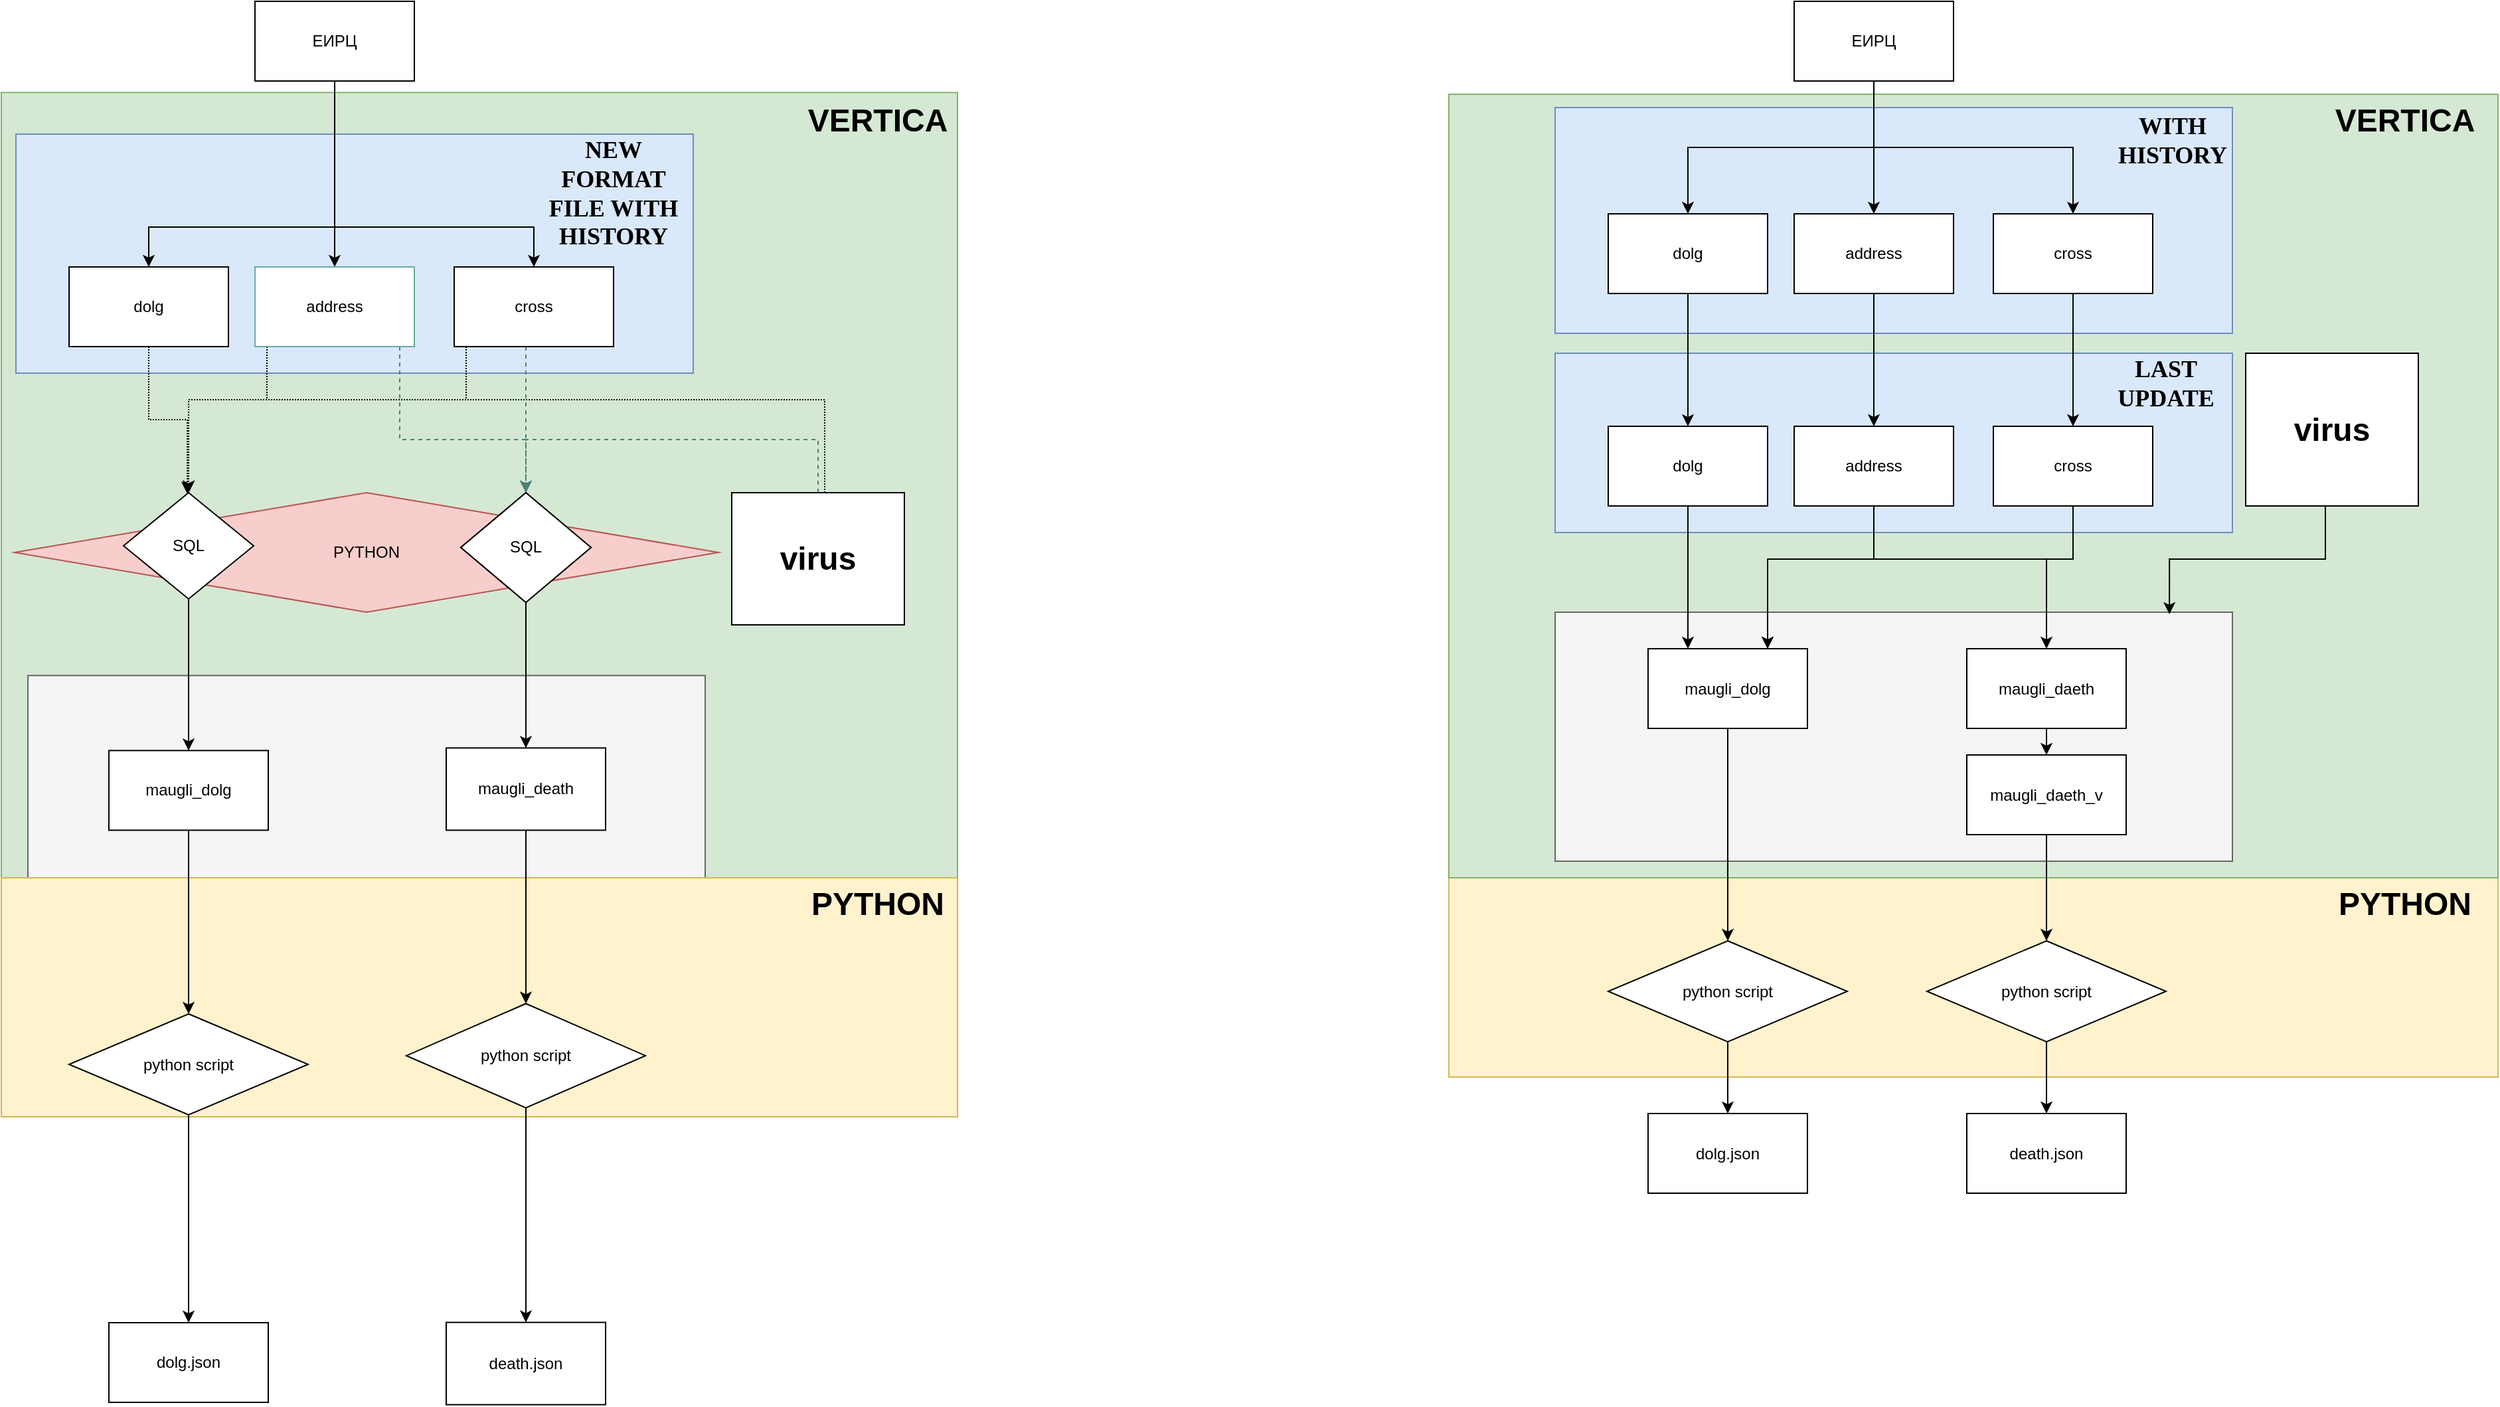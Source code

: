 <mxfile version="14.2.9" type="github">
  <diagram id="lFJEltrvhaYtgHILa2qo" name="Page-1">
    <mxGraphModel dx="1951" dy="1880" grid="1" gridSize="10" guides="1" tooltips="1" connect="1" arrows="1" fold="1" page="1" pageScale="1" pageWidth="1169" pageHeight="1654" math="0" shadow="0">
      <root>
        <mxCell id="0" />
        <mxCell id="1" parent="0" />
        <mxCell id="IBGktmHR25dJkQ-fJBua-20" value="" style="rounded=0;whiteSpace=wrap;html=1;fillColor=#d5e8d4;strokeColor=#82b366;" vertex="1" parent="1">
          <mxGeometry x="-900" y="148.66" width="720" height="591.34" as="geometry" />
        </mxCell>
        <mxCell id="IBGktmHR25dJkQ-fJBua-21" value="&lt;h1 style=&quot;font-size: 14px&quot;&gt;&lt;br&gt;&lt;/h1&gt;" style="whiteSpace=wrap;html=1;align=right;fillColor=#f5f5f5;strokeColor=#666666;fontColor=#333333;" vertex="1" parent="1">
          <mxGeometry x="-880" y="587.693" width="510" height="172.952" as="geometry" />
        </mxCell>
        <mxCell id="IBGktmHR25dJkQ-fJBua-75" value="PYTHON" style="rhombus;whiteSpace=wrap;html=1;shadow=0;fillColor=#f8cecc;strokeColor=#b85450;" vertex="1" parent="1">
          <mxGeometry x="-890" y="450" width="530" height="90" as="geometry" />
        </mxCell>
        <mxCell id="IBGktmHR25dJkQ-fJBua-19" value="" style="rounded=0;whiteSpace=wrap;html=1;shadow=0;fillColor=#fff2cc;strokeColor=#d6b656;" vertex="1" parent="1">
          <mxGeometry x="-900" y="740" width="720" height="180" as="geometry" />
        </mxCell>
        <mxCell id="IBGktmHR25dJkQ-fJBua-17" value="" style="rounded=0;whiteSpace=wrap;html=1;shadow=0;fillColor=#fff2cc;strokeColor=#d6b656;" vertex="1" parent="1">
          <mxGeometry x="190" y="740" width="790" height="150" as="geometry" />
        </mxCell>
        <mxCell id="IBGktmHR25dJkQ-fJBua-12" value="" style="rounded=0;whiteSpace=wrap;html=1;fillColor=#d5e8d4;strokeColor=#82b366;" vertex="1" parent="1">
          <mxGeometry x="190" y="150" width="790" height="590" as="geometry" />
        </mxCell>
        <mxCell id="TO9IgFeLMEn5EproTfnc-32" value="&lt;h1 style=&quot;font-size: 14px&quot;&gt;&lt;br&gt;&lt;/h1&gt;" style="whiteSpace=wrap;html=1;align=right;fillColor=#f5f5f5;strokeColor=#666666;fontColor=#333333;" parent="1" vertex="1">
          <mxGeometry x="270" y="540" width="510" height="187.5" as="geometry" />
        </mxCell>
        <mxCell id="TO9IgFeLMEn5EproTfnc-30" value="&lt;h1 style=&quot;font-size: 14px&quot;&gt;&lt;br&gt;&lt;/h1&gt;" style="whiteSpace=wrap;html=1;align=right;fillColor=#dae8fc;strokeColor=#6c8ebf;" parent="1" vertex="1">
          <mxGeometry x="270" y="345" width="510" height="135" as="geometry" />
        </mxCell>
        <mxCell id="TO9IgFeLMEn5EproTfnc-10" value="&lt;h1 style=&quot;font-size: 14px&quot;&gt;&lt;br&gt;&lt;/h1&gt;" style="whiteSpace=wrap;html=1;align=right;fillColor=#dae8fc;strokeColor=#6c8ebf;" parent="1" vertex="1">
          <mxGeometry x="270" y="160" width="510" height="170" as="geometry" />
        </mxCell>
        <mxCell id="TO9IgFeLMEn5EproTfnc-3" style="edgeStyle=orthogonalEdgeStyle;orthogonalLoop=1;jettySize=auto;html=1;entryX=0.5;entryY=0;entryDx=0;entryDy=0;rounded=0;" parent="1" source="TO9IgFeLMEn5EproTfnc-1" target="TO9IgFeLMEn5EproTfnc-2" edge="1">
          <mxGeometry relative="1" as="geometry">
            <Array as="points">
              <mxPoint x="510" y="190" />
              <mxPoint x="370" y="190" />
            </Array>
          </mxGeometry>
        </mxCell>
        <mxCell id="TO9IgFeLMEn5EproTfnc-6" style="edgeStyle=orthogonalEdgeStyle;orthogonalLoop=1;jettySize=auto;html=1;" parent="1" source="TO9IgFeLMEn5EproTfnc-1" target="TO9IgFeLMEn5EproTfnc-4" edge="1">
          <mxGeometry relative="1" as="geometry" />
        </mxCell>
        <mxCell id="TO9IgFeLMEn5EproTfnc-7" style="edgeStyle=orthogonalEdgeStyle;orthogonalLoop=1;jettySize=auto;html=1;rounded=0;" parent="1" source="TO9IgFeLMEn5EproTfnc-1" target="TO9IgFeLMEn5EproTfnc-5" edge="1">
          <mxGeometry relative="1" as="geometry">
            <Array as="points">
              <mxPoint x="510" y="190" />
              <mxPoint x="660" y="190" />
            </Array>
          </mxGeometry>
        </mxCell>
        <mxCell id="TO9IgFeLMEn5EproTfnc-1" value="ЕИРЦ" style="whiteSpace=wrap;html=1;" parent="1" vertex="1">
          <mxGeometry x="450" y="80" width="120" height="60" as="geometry" />
        </mxCell>
        <mxCell id="TO9IgFeLMEn5EproTfnc-15" style="edgeStyle=orthogonalEdgeStyle;orthogonalLoop=1;jettySize=auto;html=1;entryX=0.5;entryY=0;entryDx=0;entryDy=0;" parent="1" source="TO9IgFeLMEn5EproTfnc-2" target="TO9IgFeLMEn5EproTfnc-12" edge="1">
          <mxGeometry relative="1" as="geometry" />
        </mxCell>
        <mxCell id="TO9IgFeLMEn5EproTfnc-2" value="dolg" style="whiteSpace=wrap;html=1;" parent="1" vertex="1">
          <mxGeometry x="310" y="240" width="120" height="60" as="geometry" />
        </mxCell>
        <mxCell id="TO9IgFeLMEn5EproTfnc-16" style="edgeStyle=orthogonalEdgeStyle;orthogonalLoop=1;jettySize=auto;html=1;" parent="1" source="TO9IgFeLMEn5EproTfnc-4" target="TO9IgFeLMEn5EproTfnc-13" edge="1">
          <mxGeometry relative="1" as="geometry" />
        </mxCell>
        <mxCell id="TO9IgFeLMEn5EproTfnc-4" value="address" style="whiteSpace=wrap;html=1;" parent="1" vertex="1">
          <mxGeometry x="450" y="240" width="120" height="60" as="geometry" />
        </mxCell>
        <mxCell id="TO9IgFeLMEn5EproTfnc-17" style="edgeStyle=orthogonalEdgeStyle;orthogonalLoop=1;jettySize=auto;html=1;entryX=0.5;entryY=0;entryDx=0;entryDy=0;" parent="1" source="TO9IgFeLMEn5EproTfnc-5" target="TO9IgFeLMEn5EproTfnc-14" edge="1">
          <mxGeometry relative="1" as="geometry" />
        </mxCell>
        <mxCell id="TO9IgFeLMEn5EproTfnc-5" value="cross" style="whiteSpace=wrap;html=1;" parent="1" vertex="1">
          <mxGeometry x="600" y="240" width="120" height="60" as="geometry" />
        </mxCell>
        <mxCell id="TO9IgFeLMEn5EproTfnc-23" style="edgeStyle=orthogonalEdgeStyle;orthogonalLoop=1;jettySize=auto;html=1;entryX=0.25;entryY=0;entryDx=0;entryDy=0;" parent="1" source="TO9IgFeLMEn5EproTfnc-12" target="TO9IgFeLMEn5EproTfnc-20" edge="1">
          <mxGeometry relative="1" as="geometry">
            <mxPoint x="400" y="520" as="targetPoint" />
            <Array as="points">
              <mxPoint x="370" y="500" />
              <mxPoint x="370" y="500" />
            </Array>
          </mxGeometry>
        </mxCell>
        <mxCell id="TO9IgFeLMEn5EproTfnc-12" value="dolg" style="whiteSpace=wrap;html=1;" parent="1" vertex="1">
          <mxGeometry x="310" y="400" width="120" height="60" as="geometry" />
        </mxCell>
        <mxCell id="TO9IgFeLMEn5EproTfnc-22" style="edgeStyle=orthogonalEdgeStyle;orthogonalLoop=1;jettySize=auto;html=1;entryX=0.75;entryY=0;entryDx=0;entryDy=0;rounded=0;" parent="1" source="TO9IgFeLMEn5EproTfnc-13" target="TO9IgFeLMEn5EproTfnc-20" edge="1">
          <mxGeometry relative="1" as="geometry">
            <mxPoint x="430" y="490" as="targetPoint" />
            <Array as="points">
              <mxPoint x="510" y="500" />
              <mxPoint x="430" y="500" />
            </Array>
          </mxGeometry>
        </mxCell>
        <mxCell id="TO9IgFeLMEn5EproTfnc-13" value="address" style="whiteSpace=wrap;html=1;" parent="1" vertex="1">
          <mxGeometry x="450" y="400" width="120" height="60" as="geometry" />
        </mxCell>
        <mxCell id="TO9IgFeLMEn5EproTfnc-26" style="edgeStyle=orthogonalEdgeStyle;orthogonalLoop=1;jettySize=auto;html=1;entryX=0.5;entryY=0;entryDx=0;entryDy=0;strokeColor=none;rounded=0;" parent="1" source="TO9IgFeLMEn5EproTfnc-14" target="TO9IgFeLMEn5EproTfnc-21" edge="1">
          <mxGeometry relative="1" as="geometry">
            <Array as="points">
              <mxPoint x="660" y="480" />
              <mxPoint x="640" y="480" />
            </Array>
          </mxGeometry>
        </mxCell>
        <mxCell id="TO9IgFeLMEn5EproTfnc-14" value="cross" style="whiteSpace=wrap;html=1;" parent="1" vertex="1">
          <mxGeometry x="600" y="400" width="120" height="60" as="geometry" />
        </mxCell>
        <mxCell id="TO9IgFeLMEn5EproTfnc-18" value="&lt;h2&gt;&lt;font face=&quot;Comic Sans MS&quot;&gt;WITH HISTORY&lt;/font&gt;&lt;/h2&gt;" style="text;html=1;strokeColor=none;fillColor=none;align=center;verticalAlign=middle;whiteSpace=wrap;" parent="1" vertex="1">
          <mxGeometry x="690" y="160" width="90" height="50" as="geometry" />
        </mxCell>
        <mxCell id="TO9IgFeLMEn5EproTfnc-38" style="edgeStyle=orthogonalEdgeStyle;orthogonalLoop=1;jettySize=auto;html=1;entryX=0.5;entryY=0;entryDx=0;entryDy=0;" parent="1" source="TO9IgFeLMEn5EproTfnc-20" target="TO9IgFeLMEn5EproTfnc-49" edge="1">
          <mxGeometry relative="1" as="geometry">
            <mxPoint x="490" y="803.01" as="targetPoint" />
            <Array as="points">
              <mxPoint x="400" y="767.5" />
              <mxPoint x="400" y="767.5" />
            </Array>
          </mxGeometry>
        </mxCell>
        <mxCell id="TO9IgFeLMEn5EproTfnc-20" value="maugli_dolg" style="whiteSpace=wrap;html=1;" parent="1" vertex="1">
          <mxGeometry x="340" y="567.5" width="120" height="60" as="geometry" />
        </mxCell>
        <mxCell id="TO9IgFeLMEn5EproTfnc-28" style="edgeStyle=orthogonalEdgeStyle;orthogonalLoop=1;jettySize=auto;html=1;entryX=0.5;entryY=0;entryDx=0;entryDy=0;" parent="1" source="TO9IgFeLMEn5EproTfnc-21" target="TO9IgFeLMEn5EproTfnc-27" edge="1">
          <mxGeometry relative="1" as="geometry" />
        </mxCell>
        <mxCell id="TO9IgFeLMEn5EproTfnc-21" value="maugli_daeth" style="whiteSpace=wrap;html=1;" parent="1" vertex="1">
          <mxGeometry x="580" y="567.5" width="120" height="60" as="geometry" />
        </mxCell>
        <mxCell id="TO9IgFeLMEn5EproTfnc-37" style="edgeStyle=orthogonalEdgeStyle;orthogonalLoop=1;jettySize=auto;html=1;exitX=0.5;exitY=1;exitDx=0;exitDy=0;entryX=0.5;entryY=0;entryDx=0;entryDy=0;" parent="1" source="TO9IgFeLMEn5EproTfnc-27" target="TO9IgFeLMEn5EproTfnc-46" edge="1">
          <mxGeometry relative="1" as="geometry">
            <Array as="points">
              <mxPoint x="640" y="767.5" />
              <mxPoint x="640" y="767.5" />
            </Array>
          </mxGeometry>
        </mxCell>
        <mxCell id="TO9IgFeLMEn5EproTfnc-27" value="maugli_daeth_v" style="whiteSpace=wrap;html=1;" parent="1" vertex="1">
          <mxGeometry x="580" y="647.5" width="120" height="60" as="geometry" />
        </mxCell>
        <mxCell id="TO9IgFeLMEn5EproTfnc-33" style="edgeStyle=orthogonalEdgeStyle;orthogonalLoop=1;jettySize=auto;html=1;entryX=0.907;entryY=0.008;entryDx=0;entryDy=0;entryPerimeter=0;rounded=0;" parent="1" source="TO9IgFeLMEn5EproTfnc-29" target="TO9IgFeLMEn5EproTfnc-32" edge="1">
          <mxGeometry relative="1" as="geometry">
            <Array as="points">
              <mxPoint x="850" y="500" />
              <mxPoint x="733" y="500" />
            </Array>
          </mxGeometry>
        </mxCell>
        <mxCell id="TO9IgFeLMEn5EproTfnc-29" value="&lt;h1&gt;virus&lt;/h1&gt;" style="whiteSpace=wrap;html=1;" parent="1" vertex="1">
          <mxGeometry x="790" y="345" width="130" height="115" as="geometry" />
        </mxCell>
        <mxCell id="TO9IgFeLMEn5EproTfnc-43" style="edgeStyle=orthogonalEdgeStyle;orthogonalLoop=1;jettySize=auto;html=1;exitX=0.5;exitY=1;exitDx=0;exitDy=0;entryX=0.5;entryY=0;entryDx=0;entryDy=0;" parent="1" source="TO9IgFeLMEn5EproTfnc-49" target="TO9IgFeLMEn5EproTfnc-41" edge="1">
          <mxGeometry relative="1" as="geometry">
            <mxPoint x="338.75" y="846.25" as="sourcePoint" />
            <Array as="points">
              <mxPoint x="400" y="907.5" />
              <mxPoint x="400" y="907.5" />
            </Array>
          </mxGeometry>
        </mxCell>
        <mxCell id="TO9IgFeLMEn5EproTfnc-41" value="dolg.json" style="whiteSpace=wrap;html=1;" parent="1" vertex="1">
          <mxGeometry x="340" y="917.5" width="120" height="60" as="geometry" />
        </mxCell>
        <mxCell id="TO9IgFeLMEn5EproTfnc-42" value="death.json" style="whiteSpace=wrap;html=1;" parent="1" vertex="1">
          <mxGeometry x="580" y="917.5" width="120" height="60" as="geometry" />
        </mxCell>
        <mxCell id="TO9IgFeLMEn5EproTfnc-48" style="edgeStyle=orthogonalEdgeStyle;orthogonalLoop=1;jettySize=auto;html=1;entryX=0.5;entryY=0;entryDx=0;entryDy=0;" parent="1" source="TO9IgFeLMEn5EproTfnc-46" target="TO9IgFeLMEn5EproTfnc-42" edge="1">
          <mxGeometry relative="1" as="geometry">
            <mxPoint x="660" y="907.5" as="targetPoint" />
          </mxGeometry>
        </mxCell>
        <mxCell id="TO9IgFeLMEn5EproTfnc-46" value="python script" style="rhombus;whiteSpace=wrap;html=1;" parent="1" vertex="1">
          <mxGeometry x="550" y="787.5" width="180" height="76" as="geometry" />
        </mxCell>
        <mxCell id="TO9IgFeLMEn5EproTfnc-49" value="python script" style="rhombus;whiteSpace=wrap;html=1;" parent="1" vertex="1">
          <mxGeometry x="310" y="787.5" width="180" height="76" as="geometry" />
        </mxCell>
        <mxCell id="TO9IgFeLMEn5EproTfnc-25" style="edgeStyle=orthogonalEdgeStyle;orthogonalLoop=1;jettySize=auto;html=1;rounded=0;" parent="1" source="TO9IgFeLMEn5EproTfnc-13" target="TO9IgFeLMEn5EproTfnc-21" edge="1">
          <mxGeometry x="430" y="480" as="geometry">
            <Array as="points">
              <mxPoint x="510" y="500" />
              <mxPoint x="640" y="500" />
            </Array>
          </mxGeometry>
        </mxCell>
        <mxCell id="TO9IgFeLMEn5EproTfnc-24" style="edgeStyle=orthogonalEdgeStyle;orthogonalLoop=1;jettySize=auto;html=1;entryX=0.75;entryY=0;entryDx=0;entryDy=0;rounded=0;" parent="1" source="TO9IgFeLMEn5EproTfnc-14" target="TO9IgFeLMEn5EproTfnc-20" edge="1">
          <mxGeometry x="430" y="480" as="geometry">
            <mxPoint x="400" y="520" as="targetPoint" />
            <Array as="points">
              <mxPoint x="660" y="500" />
              <mxPoint x="430" y="500" />
            </Array>
          </mxGeometry>
        </mxCell>
        <mxCell id="IBGktmHR25dJkQ-fJBua-14" value="&lt;h1&gt;VERTICA&lt;/h1&gt;" style="text;html=1;strokeColor=none;fillColor=none;align=center;verticalAlign=middle;whiteSpace=wrap;rounded=0;" vertex="1" parent="1">
          <mxGeometry x="850" y="160" width="120" height="20" as="geometry" />
        </mxCell>
        <mxCell id="IBGktmHR25dJkQ-fJBua-16" value="&lt;h2&gt;&lt;font face=&quot;Comic Sans MS&quot;&gt;LAST UPDATE&lt;/font&gt;&lt;/h2&gt;" style="text;html=1;strokeColor=none;fillColor=none;align=center;verticalAlign=middle;whiteSpace=wrap;shadow=0;" vertex="1" parent="1">
          <mxGeometry x="680" y="345" width="100" height="45" as="geometry" />
        </mxCell>
        <mxCell id="IBGktmHR25dJkQ-fJBua-18" value="&lt;h1&gt;PYTHON&lt;/h1&gt;" style="text;html=1;strokeColor=none;fillColor=none;align=center;verticalAlign=middle;whiteSpace=wrap;rounded=0;" vertex="1" parent="1">
          <mxGeometry x="850" y="750" width="120" height="20" as="geometry" />
        </mxCell>
        <mxCell id="IBGktmHR25dJkQ-fJBua-22" value="&lt;h1 style=&quot;font-size: 14px&quot;&gt;&lt;br&gt;&lt;/h1&gt;" style="whiteSpace=wrap;html=1;align=right;fillColor=#dae8fc;strokeColor=#6c8ebf;" vertex="1" parent="1">
          <mxGeometry x="-889" y="180" width="510" height="180" as="geometry" />
        </mxCell>
        <mxCell id="IBGktmHR25dJkQ-fJBua-60" style="edgeStyle=orthogonalEdgeStyle;rounded=0;orthogonalLoop=1;jettySize=auto;html=1;" edge="1" parent="1" source="IBGktmHR25dJkQ-fJBua-27" target="IBGktmHR25dJkQ-fJBua-37">
          <mxGeometry relative="1" as="geometry" />
        </mxCell>
        <mxCell id="IBGktmHR25dJkQ-fJBua-61" style="edgeStyle=orthogonalEdgeStyle;rounded=0;orthogonalLoop=1;jettySize=auto;html=1;entryX=0.5;entryY=0;entryDx=0;entryDy=0;" edge="1" parent="1" source="IBGktmHR25dJkQ-fJBua-27" target="IBGktmHR25dJkQ-fJBua-35">
          <mxGeometry relative="1" as="geometry">
            <Array as="points">
              <mxPoint x="-649" y="250" />
              <mxPoint x="-789" y="250" />
            </Array>
          </mxGeometry>
        </mxCell>
        <mxCell id="IBGktmHR25dJkQ-fJBua-62" style="edgeStyle=orthogonalEdgeStyle;rounded=0;orthogonalLoop=1;jettySize=auto;html=1;" edge="1" parent="1" source="IBGktmHR25dJkQ-fJBua-27" target="IBGktmHR25dJkQ-fJBua-39">
          <mxGeometry relative="1" as="geometry">
            <Array as="points">
              <mxPoint x="-649" y="250" />
              <mxPoint x="-499" y="250" />
            </Array>
          </mxGeometry>
        </mxCell>
        <mxCell id="IBGktmHR25dJkQ-fJBua-27" value="ЕИРЦ" style="whiteSpace=wrap;html=1;" vertex="1" parent="1">
          <mxGeometry x="-709" y="80" width="120" height="60" as="geometry" />
        </mxCell>
        <mxCell id="IBGktmHR25dJkQ-fJBua-107" style="edgeStyle=orthogonalEdgeStyle;rounded=0;orthogonalLoop=1;jettySize=auto;html=1;strokeColor=#000000;dashed=1;dashPattern=1 1;" edge="1" parent="1" source="IBGktmHR25dJkQ-fJBua-35" target="IBGktmHR25dJkQ-fJBua-70">
          <mxGeometry relative="1" as="geometry">
            <Array as="points">
              <mxPoint x="-789" y="395" />
              <mxPoint x="-760" y="395" />
            </Array>
          </mxGeometry>
        </mxCell>
        <mxCell id="IBGktmHR25dJkQ-fJBua-35" value="dolg" style="whiteSpace=wrap;html=1;" vertex="1" parent="1">
          <mxGeometry x="-849" y="280" width="120" height="60" as="geometry" />
        </mxCell>
        <mxCell id="IBGktmHR25dJkQ-fJBua-108" style="edgeStyle=orthogonalEdgeStyle;rounded=0;orthogonalLoop=1;jettySize=auto;html=1;entryX=0.5;entryY=0;entryDx=0;entryDy=0;strokeColor=#000000;dashed=1;dashPattern=1 1;" edge="1" parent="1" source="IBGktmHR25dJkQ-fJBua-37" target="IBGktmHR25dJkQ-fJBua-70">
          <mxGeometry relative="1" as="geometry">
            <Array as="points">
              <mxPoint x="-700" y="380" />
              <mxPoint x="-759" y="380" />
            </Array>
          </mxGeometry>
        </mxCell>
        <mxCell id="IBGktmHR25dJkQ-fJBua-110" style="edgeStyle=orthogonalEdgeStyle;rounded=0;orthogonalLoop=1;jettySize=auto;html=1;entryX=0.5;entryY=0;entryDx=0;entryDy=0;targetPerimeterSpacing=0;jumpSize=5;dashed=1;strokeColor=#4D8077;" edge="1" parent="1" source="IBGktmHR25dJkQ-fJBua-37" target="IBGktmHR25dJkQ-fJBua-76">
          <mxGeometry relative="1" as="geometry">
            <Array as="points">
              <mxPoint x="-600" y="410" />
              <mxPoint x="-505" y="410" />
            </Array>
          </mxGeometry>
        </mxCell>
        <mxCell id="IBGktmHR25dJkQ-fJBua-37" value="address" style="whiteSpace=wrap;html=1;strokeColor=#67AB9F;" vertex="1" parent="1">
          <mxGeometry x="-709" y="280" width="120" height="60" as="geometry" />
        </mxCell>
        <mxCell id="IBGktmHR25dJkQ-fJBua-38" style="edgeStyle=orthogonalEdgeStyle;orthogonalLoop=1;jettySize=auto;html=1;entryX=0.5;entryY=0;entryDx=0;entryDy=0;strokeColor=none;rounded=0;" edge="1" source="IBGktmHR25dJkQ-fJBua-39" target="IBGktmHR25dJkQ-fJBua-44" parent="1">
          <mxGeometry relative="1" as="geometry">
            <Array as="points">
              <mxPoint x="-499" y="360" />
              <mxPoint x="-519" y="360" />
            </Array>
          </mxGeometry>
        </mxCell>
        <mxCell id="IBGktmHR25dJkQ-fJBua-109" style="edgeStyle=orthogonalEdgeStyle;rounded=0;orthogonalLoop=1;jettySize=auto;html=1;entryX=0.5;entryY=0;entryDx=0;entryDy=0;strokeColor=#000000;dashed=1;dashPattern=1 1;" edge="1" parent="1" source="IBGktmHR25dJkQ-fJBua-39" target="IBGktmHR25dJkQ-fJBua-70">
          <mxGeometry relative="1" as="geometry">
            <Array as="points">
              <mxPoint x="-550" y="380" />
              <mxPoint x="-759" y="380" />
            </Array>
          </mxGeometry>
        </mxCell>
        <mxCell id="IBGktmHR25dJkQ-fJBua-111" style="edgeStyle=orthogonalEdgeStyle;rounded=0;orthogonalLoop=1;jettySize=auto;html=1;entryX=0.5;entryY=0;entryDx=0;entryDy=0;dashed=1;strokeColor=#4D8077;" edge="1" parent="1" source="IBGktmHR25dJkQ-fJBua-39" target="IBGktmHR25dJkQ-fJBua-76">
          <mxGeometry relative="1" as="geometry">
            <Array as="points">
              <mxPoint x="-505" y="390" />
              <mxPoint x="-505" y="390" />
            </Array>
          </mxGeometry>
        </mxCell>
        <mxCell id="IBGktmHR25dJkQ-fJBua-39" value="cross" style="whiteSpace=wrap;html=1;" vertex="1" parent="1">
          <mxGeometry x="-559" y="280" width="120" height="60" as="geometry" />
        </mxCell>
        <mxCell id="IBGktmHR25dJkQ-fJBua-40" value="&lt;h2&gt;&lt;font face=&quot;Comic Sans MS&quot;&gt;NEW FORMAT FILE WITH HISTORY&lt;/font&gt;&lt;/h2&gt;" style="text;html=1;strokeColor=none;fillColor=none;align=center;verticalAlign=middle;whiteSpace=wrap;" vertex="1" parent="1">
          <mxGeometry x="-499" y="180" width="120" height="90" as="geometry" />
        </mxCell>
        <mxCell id="IBGktmHR25dJkQ-fJBua-59" value="&lt;h1&gt;PYTHON&lt;/h1&gt;" style="text;html=1;strokeColor=none;fillColor=none;align=center;verticalAlign=middle;whiteSpace=wrap;rounded=0;" vertex="1" parent="1">
          <mxGeometry x="-300" y="740" width="120" height="40" as="geometry" />
        </mxCell>
        <mxCell id="IBGktmHR25dJkQ-fJBua-41" style="edgeStyle=orthogonalEdgeStyle;orthogonalLoop=1;jettySize=auto;html=1;entryX=0.5;entryY=0;entryDx=0;entryDy=0;" edge="1" source="IBGktmHR25dJkQ-fJBua-42" target="IBGktmHR25dJkQ-fJBua-54" parent="1">
          <mxGeometry relative="1" as="geometry">
            <mxPoint x="-669" y="858.01" as="targetPoint" />
            <Array as="points">
              <mxPoint x="-759" y="822.5" />
              <mxPoint x="-759" y="822.5" />
            </Array>
          </mxGeometry>
        </mxCell>
        <mxCell id="IBGktmHR25dJkQ-fJBua-42" value="maugli_dolg" style="whiteSpace=wrap;html=1;" vertex="1" parent="1">
          <mxGeometry x="-819" y="644.17" width="120" height="60" as="geometry" />
        </mxCell>
        <mxCell id="IBGktmHR25dJkQ-fJBua-49" style="edgeStyle=orthogonalEdgeStyle;orthogonalLoop=1;jettySize=auto;html=1;exitX=0.5;exitY=1;exitDx=0;exitDy=0;entryX=0.5;entryY=0;entryDx=0;entryDy=0;" edge="1" source="IBGktmHR25dJkQ-fJBua-54" target="IBGktmHR25dJkQ-fJBua-50" parent="1">
          <mxGeometry relative="1" as="geometry">
            <mxPoint x="-820.25" y="901.25" as="sourcePoint" />
            <Array as="points">
              <mxPoint x="-759" y="962.5" />
              <mxPoint x="-759" y="962.5" />
            </Array>
          </mxGeometry>
        </mxCell>
        <mxCell id="IBGktmHR25dJkQ-fJBua-50" value="dolg.json" style="whiteSpace=wrap;html=1;" vertex="1" parent="1">
          <mxGeometry x="-819" y="1075" width="120" height="60" as="geometry" />
        </mxCell>
        <mxCell id="IBGktmHR25dJkQ-fJBua-54" value="python script" style="rhombus;whiteSpace=wrap;html=1;" vertex="1" parent="1">
          <mxGeometry x="-849" y="842.5" width="180" height="76" as="geometry" />
        </mxCell>
        <mxCell id="IBGktmHR25dJkQ-fJBua-85" style="edgeStyle=orthogonalEdgeStyle;rounded=0;orthogonalLoop=1;jettySize=auto;html=1;entryX=0.5;entryY=0;entryDx=0;entryDy=0;" edge="1" parent="1" source="IBGktmHR25dJkQ-fJBua-70" target="IBGktmHR25dJkQ-fJBua-42">
          <mxGeometry relative="1" as="geometry" />
        </mxCell>
        <mxCell id="IBGktmHR25dJkQ-fJBua-57" value="&lt;h1&gt;VERTICA&lt;/h1&gt;" style="text;html=1;strokeColor=none;fillColor=none;align=center;verticalAlign=middle;whiteSpace=wrap;rounded=0;" vertex="1" parent="1">
          <mxGeometry x="-300" y="148.653" width="120" height="42.975" as="geometry" />
        </mxCell>
        <mxCell id="IBGktmHR25dJkQ-fJBua-113" style="edgeStyle=orthogonalEdgeStyle;rounded=0;orthogonalLoop=1;jettySize=auto;html=1;entryX=0.5;entryY=0;entryDx=0;entryDy=0;exitX=0.5;exitY=0;exitDx=0;exitDy=0;dashed=1;strokeColor=#4D8077;" edge="1" parent="1" source="IBGktmHR25dJkQ-fJBua-48" target="IBGktmHR25dJkQ-fJBua-112">
          <mxGeometry relative="1" as="geometry">
            <Array as="points">
              <mxPoint x="-285" y="410" />
              <mxPoint x="-505" y="410" />
            </Array>
          </mxGeometry>
        </mxCell>
        <mxCell id="IBGktmHR25dJkQ-fJBua-114" style="edgeStyle=orthogonalEdgeStyle;rounded=0;orthogonalLoop=1;jettySize=auto;html=1;entryX=0.5;entryY=0;entryDx=0;entryDy=0;dashed=1;dashPattern=1 1;" edge="1" parent="1" source="IBGktmHR25dJkQ-fJBua-48" target="IBGktmHR25dJkQ-fJBua-70">
          <mxGeometry relative="1" as="geometry">
            <Array as="points">
              <mxPoint x="-280" y="380" />
              <mxPoint x="-759" y="380" />
            </Array>
          </mxGeometry>
        </mxCell>
        <mxCell id="IBGktmHR25dJkQ-fJBua-48" value="&lt;h1&gt;virus&lt;/h1&gt;" style="whiteSpace=wrap;html=1;" vertex="1" parent="1">
          <mxGeometry x="-350" y="449.999" width="130" height="99.534" as="geometry" />
        </mxCell>
        <mxCell id="IBGktmHR25dJkQ-fJBua-105" style="edgeStyle=orthogonalEdgeStyle;rounded=0;orthogonalLoop=1;jettySize=auto;html=1;" edge="1" parent="1" source="IBGktmHR25dJkQ-fJBua-44" target="IBGktmHR25dJkQ-fJBua-53">
          <mxGeometry relative="1" as="geometry" />
        </mxCell>
        <mxCell id="IBGktmHR25dJkQ-fJBua-44" value="maugli_death" style="whiteSpace=wrap;html=1;" vertex="1" parent="1">
          <mxGeometry x="-565" y="642.22" width="120" height="61.953" as="geometry" />
        </mxCell>
        <mxCell id="IBGktmHR25dJkQ-fJBua-51" value="death.json" style="whiteSpace=wrap;html=1;" vertex="1" parent="1">
          <mxGeometry x="-565" y="1074.797" width="120" height="61.953" as="geometry" />
        </mxCell>
        <mxCell id="IBGktmHR25dJkQ-fJBua-52" style="edgeStyle=orthogonalEdgeStyle;orthogonalLoop=1;jettySize=auto;html=1;entryX=0.5;entryY=0;entryDx=0;entryDy=0;" edge="1" source="IBGktmHR25dJkQ-fJBua-53" target="IBGktmHR25dJkQ-fJBua-51" parent="1">
          <mxGeometry x="-1840" y="325" as="geometry">
            <mxPoint x="-485" y="958.636" as="targetPoint" />
          </mxGeometry>
        </mxCell>
        <mxCell id="IBGktmHR25dJkQ-fJBua-53" value="python script" style="rhombus;whiteSpace=wrap;html=1;" vertex="1" parent="1">
          <mxGeometry x="-595" y="834.73" width="180" height="78.474" as="geometry" />
        </mxCell>
        <mxCell id="IBGktmHR25dJkQ-fJBua-91" style="edgeStyle=orthogonalEdgeStyle;rounded=0;orthogonalLoop=1;jettySize=auto;html=1;" edge="1" parent="1" source="IBGktmHR25dJkQ-fJBua-76" target="IBGktmHR25dJkQ-fJBua-44">
          <mxGeometry x="-1840" y="325" as="geometry" />
        </mxCell>
        <mxCell id="IBGktmHR25dJkQ-fJBua-76" value="SQL" style="rhombus;whiteSpace=wrap;html=1;shadow=0;" vertex="1" parent="1">
          <mxGeometry x="-554" y="449.999" width="98" height="82.604" as="geometry" />
        </mxCell>
        <mxCell id="IBGktmHR25dJkQ-fJBua-70" value="SQL" style="rhombus;whiteSpace=wrap;html=1;shadow=0;" vertex="1" parent="1">
          <mxGeometry x="-808" y="450" width="98" height="80" as="geometry" />
        </mxCell>
        <mxCell id="IBGktmHR25dJkQ-fJBua-112" value="SQL" style="rhombus;whiteSpace=wrap;html=1;shadow=0;" vertex="1" parent="1">
          <mxGeometry x="-554" y="449.999" width="98" height="82.604" as="geometry" />
        </mxCell>
      </root>
    </mxGraphModel>
  </diagram>
</mxfile>
